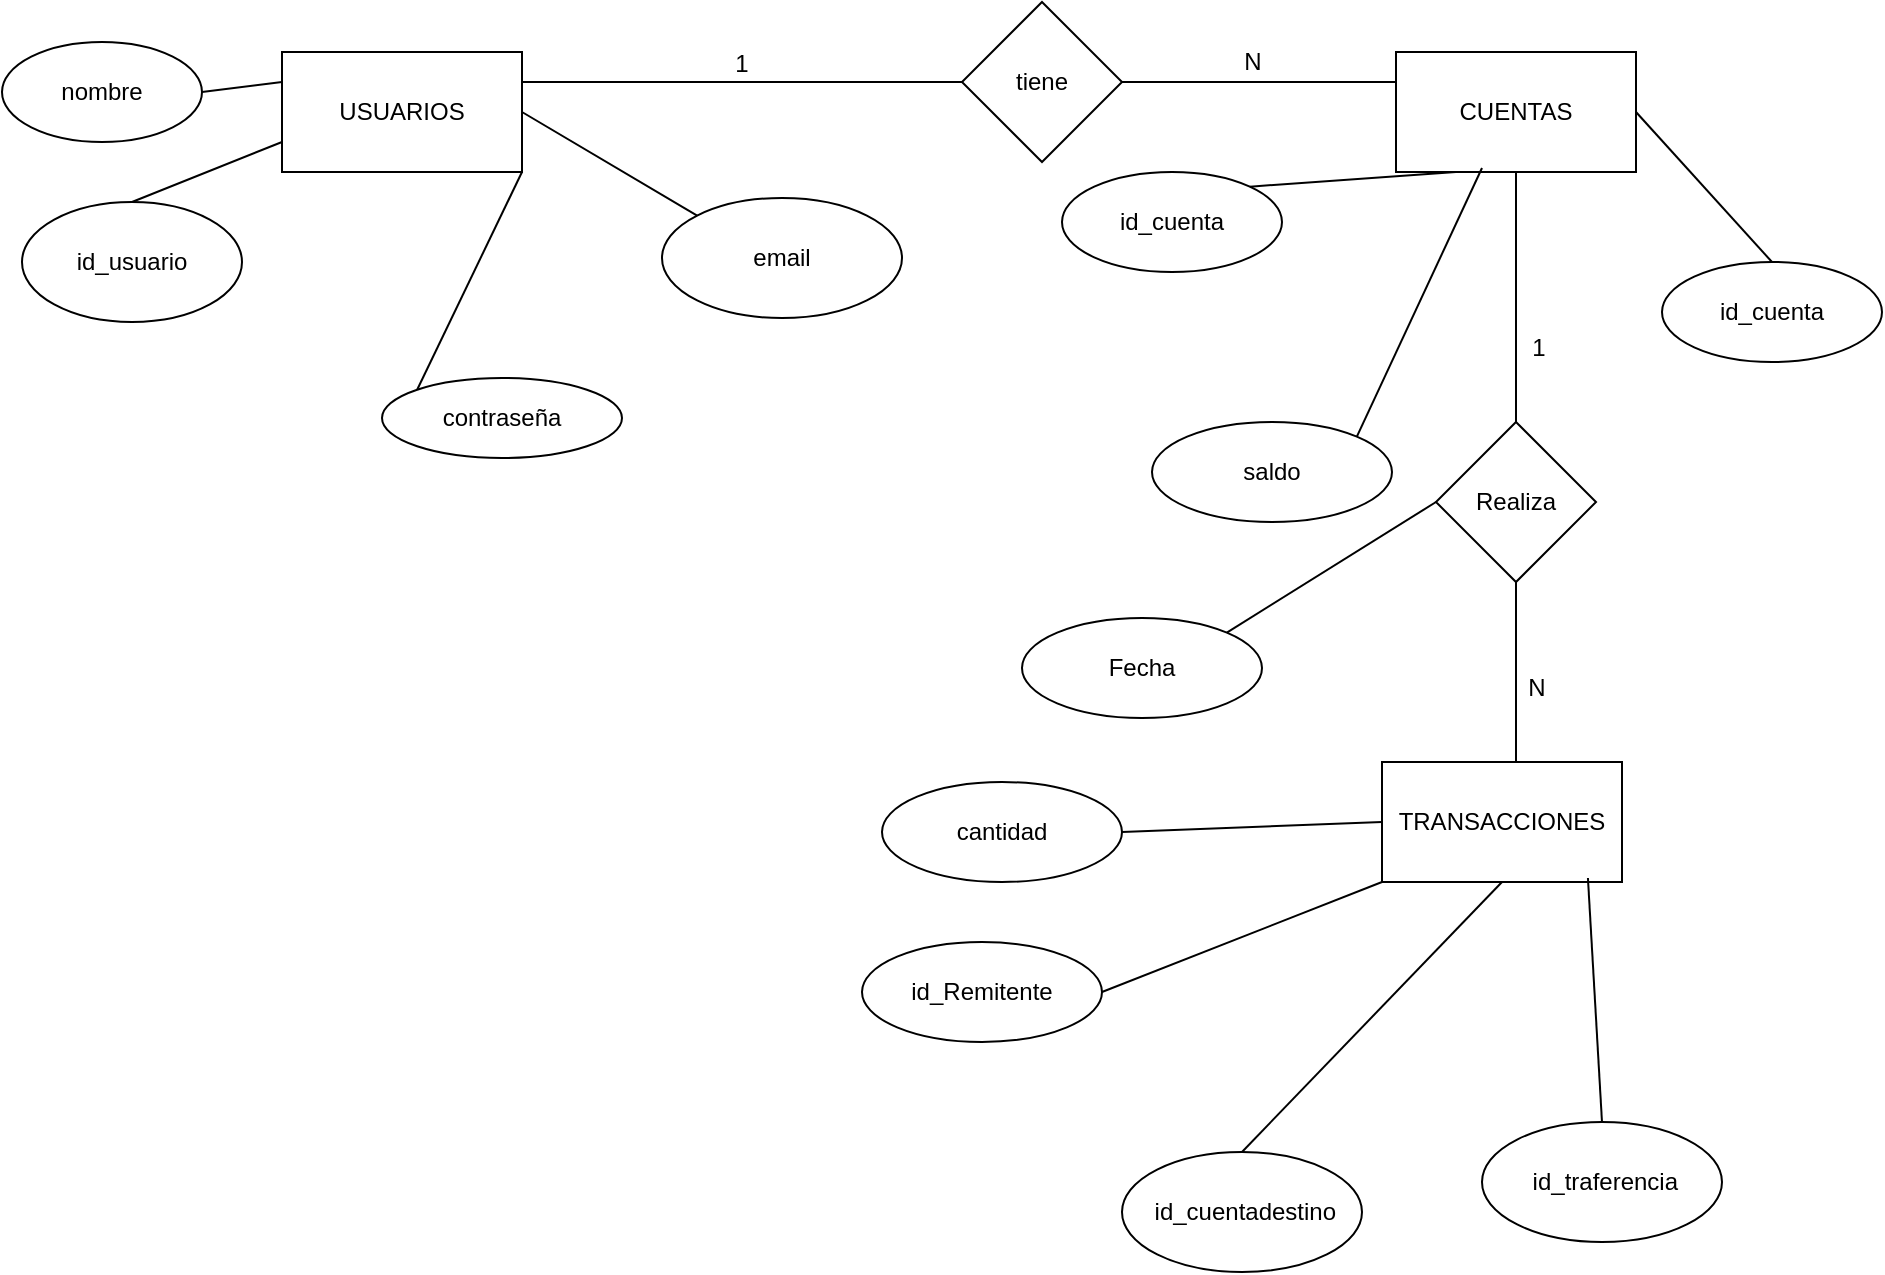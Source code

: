 <mxfile version="24.7.17">
  <diagram name="Página-1" id="HEOzV_HkoLG1jQ2KeV_w">
    <mxGraphModel dx="1120" dy="434" grid="1" gridSize="10" guides="1" tooltips="1" connect="1" arrows="1" fold="1" page="1" pageScale="1" pageWidth="827" pageHeight="1169" math="0" shadow="0">
      <root>
        <mxCell id="0" />
        <mxCell id="1" parent="0" />
        <mxCell id="TyJ0I9DMmYnQQtxaNL2x-1" value="USUARIOS" style="rounded=0;whiteSpace=wrap;html=1;" parent="1" vertex="1">
          <mxGeometry x="150" y="35" width="120" height="60" as="geometry" />
        </mxCell>
        <mxCell id="TyJ0I9DMmYnQQtxaNL2x-2" value="&lt;font style=&quot;vertical-align: inherit;&quot;&gt;&lt;font style=&quot;vertical-align: inherit;&quot;&gt;nombre&lt;/font&gt;&lt;/font&gt;" style="ellipse;whiteSpace=wrap;html=1;" parent="1" vertex="1">
          <mxGeometry x="10" y="30" width="100" height="50" as="geometry" />
        </mxCell>
        <mxCell id="TyJ0I9DMmYnQQtxaNL2x-4" value="&lt;font style=&quot;vertical-align: inherit;&quot;&gt;&lt;font style=&quot;vertical-align: inherit;&quot;&gt;contraseña&lt;/font&gt;&lt;/font&gt;" style="ellipse;whiteSpace=wrap;html=1;" parent="1" vertex="1">
          <mxGeometry x="200" y="198" width="120" height="40" as="geometry" />
        </mxCell>
        <mxCell id="TyJ0I9DMmYnQQtxaNL2x-5" value="&lt;font style=&quot;vertical-align: inherit;&quot;&gt;&lt;font style=&quot;vertical-align: inherit;&quot;&gt;id_usuario&lt;/font&gt;&lt;/font&gt;" style="ellipse;whiteSpace=wrap;html=1;" parent="1" vertex="1">
          <mxGeometry x="20" y="110" width="110" height="60" as="geometry" />
        </mxCell>
        <mxCell id="TyJ0I9DMmYnQQtxaNL2x-7" value="&lt;font style=&quot;vertical-align: inherit;&quot;&gt;&lt;font style=&quot;vertical-align: inherit;&quot;&gt;email&lt;/font&gt;&lt;/font&gt;" style="ellipse;whiteSpace=wrap;html=1;" parent="1" vertex="1">
          <mxGeometry x="340" y="108" width="120" height="60" as="geometry" />
        </mxCell>
        <mxCell id="TyJ0I9DMmYnQQtxaNL2x-12" value="" style="endArrow=none;html=1;rounded=0;entryX=0.5;entryY=0;entryDx=0;entryDy=0;exitX=0;exitY=0.75;exitDx=0;exitDy=0;" parent="1" source="TyJ0I9DMmYnQQtxaNL2x-1" target="TyJ0I9DMmYnQQtxaNL2x-5" edge="1">
          <mxGeometry width="50" height="50" relative="1" as="geometry">
            <mxPoint x="170" y="270" as="sourcePoint" />
            <mxPoint x="220" y="220" as="targetPoint" />
          </mxGeometry>
        </mxCell>
        <mxCell id="TyJ0I9DMmYnQQtxaNL2x-13" value="" style="endArrow=none;html=1;rounded=0;entryX=1;entryY=0.5;entryDx=0;entryDy=0;exitX=0;exitY=0.25;exitDx=0;exitDy=0;" parent="1" source="TyJ0I9DMmYnQQtxaNL2x-1" target="TyJ0I9DMmYnQQtxaNL2x-2" edge="1">
          <mxGeometry width="50" height="50" relative="1" as="geometry">
            <mxPoint x="170" y="270" as="sourcePoint" />
            <mxPoint x="220" y="220" as="targetPoint" />
          </mxGeometry>
        </mxCell>
        <mxCell id="TyJ0I9DMmYnQQtxaNL2x-14" value="" style="endArrow=none;html=1;rounded=0;entryX=0;entryY=0;entryDx=0;entryDy=0;exitX=1;exitY=0.5;exitDx=0;exitDy=0;" parent="1" source="TyJ0I9DMmYnQQtxaNL2x-1" target="TyJ0I9DMmYnQQtxaNL2x-7" edge="1">
          <mxGeometry width="50" height="50" relative="1" as="geometry">
            <mxPoint x="170" y="270" as="sourcePoint" />
            <mxPoint x="220" y="220" as="targetPoint" />
          </mxGeometry>
        </mxCell>
        <mxCell id="TyJ0I9DMmYnQQtxaNL2x-15" value="" style="endArrow=none;html=1;rounded=0;entryX=1;entryY=1;entryDx=0;entryDy=0;exitX=0;exitY=0;exitDx=0;exitDy=0;" parent="1" source="TyJ0I9DMmYnQQtxaNL2x-4" target="TyJ0I9DMmYnQQtxaNL2x-1" edge="1">
          <mxGeometry width="50" height="50" relative="1" as="geometry">
            <mxPoint x="170" y="270" as="sourcePoint" />
            <mxPoint x="220" y="220" as="targetPoint" />
          </mxGeometry>
        </mxCell>
        <mxCell id="TyJ0I9DMmYnQQtxaNL2x-17" value="" style="endArrow=none;html=1;rounded=0;exitX=1;exitY=0.25;exitDx=0;exitDy=0;" parent="1" source="TyJ0I9DMmYnQQtxaNL2x-1" edge="1">
          <mxGeometry width="50" height="50" relative="1" as="geometry">
            <mxPoint x="490" y="270" as="sourcePoint" />
            <mxPoint x="490" y="50" as="targetPoint" />
          </mxGeometry>
        </mxCell>
        <mxCell id="TyJ0I9DMmYnQQtxaNL2x-19" value="&lt;font style=&quot;vertical-align: inherit;&quot;&gt;&lt;font style=&quot;vertical-align: inherit;&quot;&gt;&lt;font style=&quot;vertical-align: inherit;&quot;&gt;&lt;font style=&quot;vertical-align: inherit;&quot;&gt;tiene&lt;/font&gt;&lt;/font&gt;&lt;/font&gt;&lt;/font&gt;" style="rhombus;whiteSpace=wrap;html=1;" parent="1" vertex="1">
          <mxGeometry x="490" y="10" width="80" height="80" as="geometry" />
        </mxCell>
        <mxCell id="TyJ0I9DMmYnQQtxaNL2x-20" value="" style="endArrow=none;html=1;rounded=0;entryX=1;entryY=0.5;entryDx=0;entryDy=0;" parent="1" target="TyJ0I9DMmYnQQtxaNL2x-19" edge="1">
          <mxGeometry width="50" height="50" relative="1" as="geometry">
            <mxPoint x="710" y="50" as="sourcePoint" />
            <mxPoint x="540" y="220" as="targetPoint" />
          </mxGeometry>
        </mxCell>
        <mxCell id="TyJ0I9DMmYnQQtxaNL2x-21" value="&lt;font style=&quot;vertical-align: inherit;&quot;&gt;&lt;font style=&quot;vertical-align: inherit;&quot;&gt;CUENTAS&lt;/font&gt;&lt;/font&gt;" style="rounded=0;whiteSpace=wrap;html=1;" parent="1" vertex="1">
          <mxGeometry x="707" y="35" width="120" height="60" as="geometry" />
        </mxCell>
        <mxCell id="TyJ0I9DMmYnQQtxaNL2x-24" value="" style="endArrow=none;html=1;rounded=0;entryX=0.5;entryY=1;entryDx=0;entryDy=0;" parent="1" target="TyJ0I9DMmYnQQtxaNL2x-21" edge="1">
          <mxGeometry width="50" height="50" relative="1" as="geometry">
            <mxPoint x="767" y="220" as="sourcePoint" />
            <mxPoint x="540" y="220" as="targetPoint" />
          </mxGeometry>
        </mxCell>
        <mxCell id="TyJ0I9DMmYnQQtxaNL2x-25" value="&lt;font style=&quot;vertical-align: inherit;&quot;&gt;&lt;font style=&quot;vertical-align: inherit;&quot;&gt;Realiza&lt;/font&gt;&lt;/font&gt;" style="rhombus;whiteSpace=wrap;html=1;" parent="1" vertex="1">
          <mxGeometry x="727" y="220" width="80" height="80" as="geometry" />
        </mxCell>
        <mxCell id="TyJ0I9DMmYnQQtxaNL2x-26" value="" style="endArrow=none;html=1;rounded=0;entryX=0.5;entryY=1;entryDx=0;entryDy=0;" parent="1" target="TyJ0I9DMmYnQQtxaNL2x-25" edge="1">
          <mxGeometry width="50" height="50" relative="1" as="geometry">
            <mxPoint x="767" y="390" as="sourcePoint" />
            <mxPoint x="540" y="220" as="targetPoint" />
          </mxGeometry>
        </mxCell>
        <mxCell id="TyJ0I9DMmYnQQtxaNL2x-27" value="&lt;font style=&quot;vertical-align: inherit;&quot;&gt;&lt;font style=&quot;vertical-align: inherit;&quot;&gt;&lt;font style=&quot;vertical-align: inherit;&quot;&gt;&lt;font style=&quot;vertical-align: inherit;&quot;&gt;&lt;font style=&quot;vertical-align: inherit;&quot;&gt;&lt;font style=&quot;vertical-align: inherit;&quot;&gt;TRANSACCIONES&lt;/font&gt;&lt;/font&gt;&lt;/font&gt;&lt;/font&gt;&lt;/font&gt;&lt;/font&gt;" style="rounded=0;whiteSpace=wrap;html=1;" parent="1" vertex="1">
          <mxGeometry x="700" y="390" width="120" height="60" as="geometry" />
        </mxCell>
        <mxCell id="TyJ0I9DMmYnQQtxaNL2x-28" value="&lt;font style=&quot;vertical-align: inherit;&quot;&gt;&lt;font style=&quot;vertical-align: inherit;&quot;&gt;id_cuenta&lt;/font&gt;&lt;/font&gt;" style="ellipse;whiteSpace=wrap;html=1;" parent="1" vertex="1">
          <mxGeometry x="540" y="95" width="110" height="50" as="geometry" />
        </mxCell>
        <mxCell id="TyJ0I9DMmYnQQtxaNL2x-29" value="" style="endArrow=none;html=1;rounded=0;exitX=1;exitY=0;exitDx=0;exitDy=0;entryX=0.25;entryY=1;entryDx=0;entryDy=0;" parent="1" source="TyJ0I9DMmYnQQtxaNL2x-28" target="TyJ0I9DMmYnQQtxaNL2x-21" edge="1">
          <mxGeometry width="50" height="50" relative="1" as="geometry">
            <mxPoint x="740" y="280" as="sourcePoint" />
            <mxPoint x="790" y="230" as="targetPoint" />
          </mxGeometry>
        </mxCell>
        <mxCell id="TyJ0I9DMmYnQQtxaNL2x-30" value="&lt;font style=&quot;vertical-align: inherit;&quot;&gt;&lt;font style=&quot;vertical-align: inherit;&quot;&gt;saldo&lt;/font&gt;&lt;/font&gt;" style="ellipse;whiteSpace=wrap;html=1;" parent="1" vertex="1">
          <mxGeometry x="585" y="220" width="120" height="50" as="geometry" />
        </mxCell>
        <mxCell id="TyJ0I9DMmYnQQtxaNL2x-31" value="" style="endArrow=none;html=1;rounded=0;exitX=1;exitY=0;exitDx=0;exitDy=0;" parent="1" source="TyJ0I9DMmYnQQtxaNL2x-30" edge="1">
          <mxGeometry width="50" height="50" relative="1" as="geometry">
            <mxPoint x="740" y="260" as="sourcePoint" />
            <mxPoint x="750" y="93" as="targetPoint" />
          </mxGeometry>
        </mxCell>
        <mxCell id="TyJ0I9DMmYnQQtxaNL2x-32" value="&lt;font style=&quot;vertical-align: inherit;&quot;&gt;&lt;font style=&quot;vertical-align: inherit;&quot;&gt;&amp;nbsp;id_cuentadestino&lt;/font&gt;&lt;/font&gt;" style="ellipse;whiteSpace=wrap;html=1;" parent="1" vertex="1">
          <mxGeometry x="570" y="585" width="120" height="60" as="geometry" />
        </mxCell>
        <mxCell id="TyJ0I9DMmYnQQtxaNL2x-33" value="&lt;font style=&quot;vertical-align: inherit;&quot;&gt;&lt;font style=&quot;vertical-align: inherit;&quot;&gt;id_Remitente&lt;/font&gt;&lt;/font&gt;" style="ellipse;whiteSpace=wrap;html=1;" parent="1" vertex="1">
          <mxGeometry x="440" y="480" width="120" height="50" as="geometry" />
        </mxCell>
        <mxCell id="TyJ0I9DMmYnQQtxaNL2x-34" value="&lt;font style=&quot;vertical-align: inherit;&quot;&gt;&lt;font style=&quot;vertical-align: inherit;&quot;&gt;Fecha&lt;/font&gt;&lt;/font&gt;" style="ellipse;whiteSpace=wrap;html=1;" parent="1" vertex="1">
          <mxGeometry x="520" y="318" width="120" height="50" as="geometry" />
        </mxCell>
        <mxCell id="TyJ0I9DMmYnQQtxaNL2x-35" value="" style="endArrow=none;html=1;rounded=0;entryX=0;entryY=0.5;entryDx=0;entryDy=0;exitX=1;exitY=0;exitDx=0;exitDy=0;" parent="1" source="TyJ0I9DMmYnQQtxaNL2x-34" target="TyJ0I9DMmYnQQtxaNL2x-25" edge="1">
          <mxGeometry width="50" height="50" relative="1" as="geometry">
            <mxPoint x="670" y="510" as="sourcePoint" />
            <mxPoint x="720" y="460" as="targetPoint" />
          </mxGeometry>
        </mxCell>
        <mxCell id="TyJ0I9DMmYnQQtxaNL2x-36" value="" style="endArrow=none;html=1;rounded=0;entryX=0;entryY=1;entryDx=0;entryDy=0;exitX=1;exitY=0.5;exitDx=0;exitDy=0;" parent="1" target="TyJ0I9DMmYnQQtxaNL2x-27" edge="1" source="TyJ0I9DMmYnQQtxaNL2x-33">
          <mxGeometry width="50" height="50" relative="1" as="geometry">
            <mxPoint x="610" y="540" as="sourcePoint" />
            <mxPoint x="660" y="490" as="targetPoint" />
          </mxGeometry>
        </mxCell>
        <mxCell id="TyJ0I9DMmYnQQtxaNL2x-37" value="" style="endArrow=none;html=1;rounded=0;entryX=0.5;entryY=1;entryDx=0;entryDy=0;exitX=0.5;exitY=0;exitDx=0;exitDy=0;" parent="1" source="TyJ0I9DMmYnQQtxaNL2x-32" target="TyJ0I9DMmYnQQtxaNL2x-27" edge="1">
          <mxGeometry width="50" height="50" relative="1" as="geometry">
            <mxPoint x="670" y="510" as="sourcePoint" />
            <mxPoint x="720" y="460" as="targetPoint" />
          </mxGeometry>
        </mxCell>
        <mxCell id="TyJ0I9DMmYnQQtxaNL2x-38" value="1" style="text;html=1;align=center;verticalAlign=middle;whiteSpace=wrap;rounded=0;" parent="1" vertex="1">
          <mxGeometry x="350" y="26" width="60" height="30" as="geometry" />
        </mxCell>
        <mxCell id="TyJ0I9DMmYnQQtxaNL2x-39" value="N" style="text;html=1;align=center;verticalAlign=middle;resizable=0;points=[];autosize=1;strokeColor=none;fillColor=none;" parent="1" vertex="1">
          <mxGeometry x="620" y="25" width="30" height="30" as="geometry" />
        </mxCell>
        <mxCell id="TyJ0I9DMmYnQQtxaNL2x-41" value="N" style="text;html=1;align=center;verticalAlign=middle;resizable=0;points=[];autosize=1;strokeColor=none;fillColor=none;" parent="1" vertex="1">
          <mxGeometry x="762" y="338" width="30" height="30" as="geometry" />
        </mxCell>
        <mxCell id="TyJ0I9DMmYnQQtxaNL2x-42" value="1" style="text;html=1;align=center;verticalAlign=middle;resizable=0;points=[];autosize=1;strokeColor=none;fillColor=none;" parent="1" vertex="1">
          <mxGeometry x="763" y="168" width="30" height="30" as="geometry" />
        </mxCell>
        <mxCell id="iLEoWExsv2v-siv3iUk_-1" value="cantidad" style="ellipse;whiteSpace=wrap;html=1;" parent="1" vertex="1">
          <mxGeometry x="450" y="400" width="120" height="50" as="geometry" />
        </mxCell>
        <mxCell id="iLEoWExsv2v-siv3iUk_-2" value="" style="endArrow=none;html=1;rounded=0;entryX=0;entryY=0.5;entryDx=0;entryDy=0;exitX=1;exitY=0.5;exitDx=0;exitDy=0;" parent="1" source="iLEoWExsv2v-siv3iUk_-1" target="TyJ0I9DMmYnQQtxaNL2x-27" edge="1">
          <mxGeometry width="50" height="50" relative="1" as="geometry">
            <mxPoint x="620" y="550" as="sourcePoint" />
            <mxPoint x="710" y="460" as="targetPoint" />
          </mxGeometry>
        </mxCell>
        <mxCell id="7fbEjPs3BSo32gSjOAtP-1" value="&lt;font style=&quot;vertical-align: inherit;&quot;&gt;&lt;font style=&quot;vertical-align: inherit;&quot;&gt;&amp;nbsp;id_traferencia&lt;/font&gt;&lt;/font&gt;" style="ellipse;whiteSpace=wrap;html=1;" vertex="1" parent="1">
          <mxGeometry x="750" y="570" width="120" height="60" as="geometry" />
        </mxCell>
        <mxCell id="7fbEjPs3BSo32gSjOAtP-2" value="" style="endArrow=none;html=1;rounded=0;entryX=0.858;entryY=0.967;entryDx=0;entryDy=0;exitX=0.5;exitY=0;exitDx=0;exitDy=0;entryPerimeter=0;" edge="1" parent="1" source="7fbEjPs3BSo32gSjOAtP-1" target="TyJ0I9DMmYnQQtxaNL2x-27">
          <mxGeometry width="50" height="50" relative="1" as="geometry">
            <mxPoint x="130" y="600" as="sourcePoint" />
            <mxPoint x="260" y="465" as="targetPoint" />
          </mxGeometry>
        </mxCell>
        <mxCell id="7fbEjPs3BSo32gSjOAtP-3" value="&lt;font style=&quot;vertical-align: inherit;&quot;&gt;&lt;font style=&quot;vertical-align: inherit;&quot;&gt;id_cuenta&lt;/font&gt;&lt;/font&gt;" style="ellipse;whiteSpace=wrap;html=1;" vertex="1" parent="1">
          <mxGeometry x="840" y="140" width="110" height="50" as="geometry" />
        </mxCell>
        <mxCell id="7fbEjPs3BSo32gSjOAtP-4" value="" style="endArrow=none;html=1;rounded=0;exitX=1;exitY=0.5;exitDx=0;exitDy=0;entryX=0.5;entryY=0;entryDx=0;entryDy=0;" edge="1" parent="1" source="TyJ0I9DMmYnQQtxaNL2x-21" target="7fbEjPs3BSo32gSjOAtP-3">
          <mxGeometry width="50" height="50" relative="1" as="geometry">
            <mxPoint x="900" y="90" as="sourcePoint" />
            <mxPoint x="953" y="38" as="targetPoint" />
          </mxGeometry>
        </mxCell>
      </root>
    </mxGraphModel>
  </diagram>
</mxfile>
